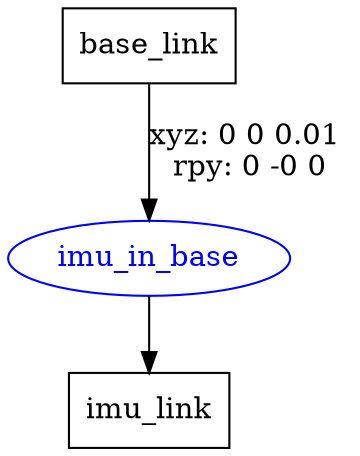digraph G {
node [shape=box];
"base_link" [label="base_link"];
"imu_link" [label="imu_link"];
node [shape=ellipse, color=blue, fontcolor=blue];
"base_link" -> "imu_in_base" [label="xyz: 0 0 0.01 \nrpy: 0 -0 0"]
"imu_in_base" -> "imu_link"
}

